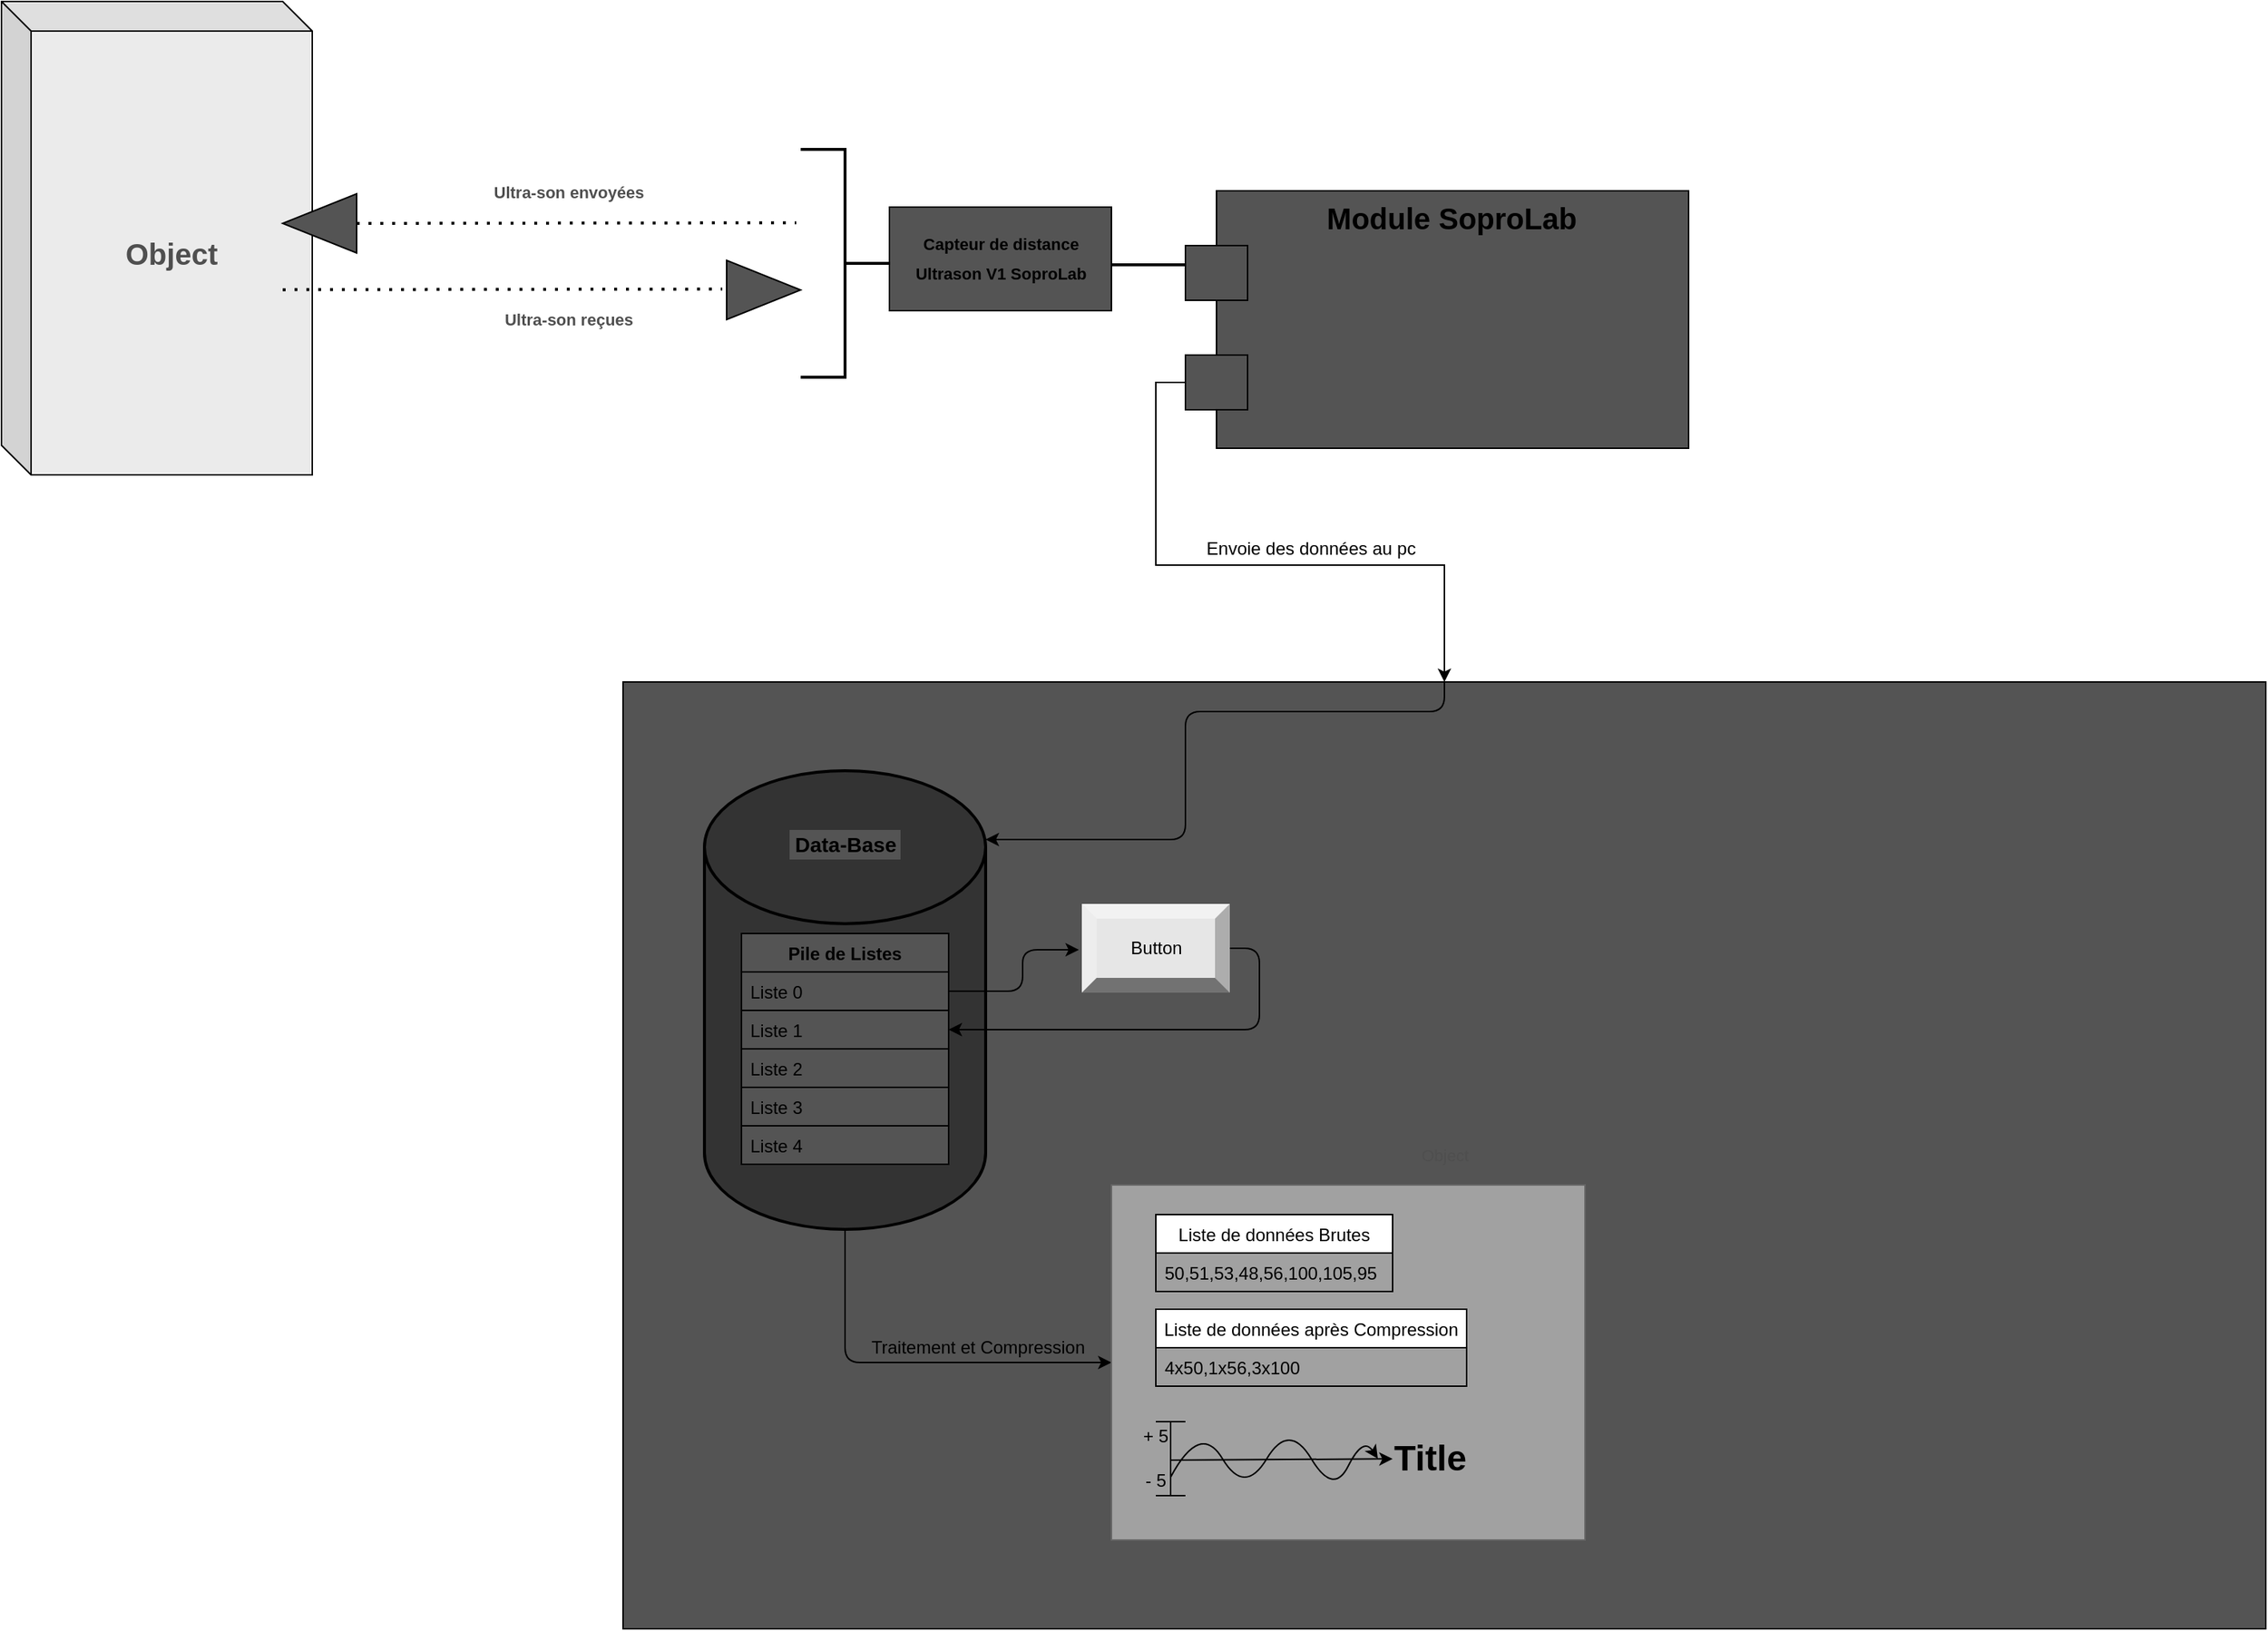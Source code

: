 <mxfile version="14.7.2" type="github">
  <diagram id="qy9EWmMD1HwXzlRcthMH" name="Page-1">
    <mxGraphModel dx="478" dy="465" grid="1" gridSize="10" guides="1" tooltips="1" connect="1" arrows="1" fold="1" page="1" pageScale="1" pageWidth="827" pageHeight="1169" math="0" shadow="0">
      <root>
        <mxCell id="0" />
        <mxCell id="1" parent="0" />
        <mxCell id="YDDml-Z9Vrtt6Zy8maYf-40" value="Object" style="html=1;labelBackgroundColor=none;fontSize=11;fontColor=#4F4F4F;strokeColor=#000000;verticalAlign=middle;fillColor=#545454;" parent="1" vertex="1">
          <mxGeometry x="450" y="870" width="1110" height="640" as="geometry" />
        </mxCell>
        <mxCell id="YDDml-Z9Vrtt6Zy8maYf-1" value="" style="strokeWidth=2;html=1;shape=mxgraph.flowchart.database;whiteSpace=wrap;fillColor=#333333;" parent="1" vertex="1">
          <mxGeometry x="505" y="930" width="190" height="310" as="geometry" />
        </mxCell>
        <mxCell id="YDDml-Z9Vrtt6Zy8maYf-10" value="Pile de Listes" style="swimlane;fontStyle=1;childLayout=stackLayout;horizontal=1;startSize=26;horizontalStack=0;resizeParent=1;resizeParentMax=0;resizeLast=0;collapsible=1;marginBottom=0;fillColor=#545454;" parent="1" vertex="1">
          <mxGeometry x="530" y="1040" width="140" height="156" as="geometry">
            <mxRectangle x="455" y="120" width="110" height="26" as="alternateBounds" />
          </mxGeometry>
        </mxCell>
        <mxCell id="YDDml-Z9Vrtt6Zy8maYf-11" value="Liste 0" style="text;align=left;verticalAlign=top;spacingLeft=4;spacingRight=4;overflow=hidden;rotatable=0;points=[[0,0.5],[1,0.5]];portConstraint=eastwest;labelBorderColor=none;labelBackgroundColor=none;strokeColor=#000000;fillColor=#545454;" parent="YDDml-Z9Vrtt6Zy8maYf-10" vertex="1">
          <mxGeometry y="26" width="140" height="26" as="geometry" />
        </mxCell>
        <mxCell id="YDDml-Z9Vrtt6Zy8maYf-12" value="Liste 1" style="text;fillColor=#545454;align=left;verticalAlign=middle;spacingLeft=4;spacingRight=4;overflow=hidden;rotatable=0;points=[[0,0.5],[1,0.5]];portConstraint=eastwest;strokeColor=#000000;" parent="YDDml-Z9Vrtt6Zy8maYf-10" vertex="1">
          <mxGeometry y="52" width="140" height="26" as="geometry" />
        </mxCell>
        <mxCell id="YDDml-Z9Vrtt6Zy8maYf-13" value="Liste 2" style="text;fillColor=#545454;align=left;verticalAlign=top;spacingLeft=4;spacingRight=4;overflow=hidden;rotatable=0;points=[[0,0.5],[1,0.5]];portConstraint=eastwest;strokeColor=#000000;" parent="YDDml-Z9Vrtt6Zy8maYf-10" vertex="1">
          <mxGeometry y="78" width="140" height="26" as="geometry" />
        </mxCell>
        <mxCell id="YDDml-Z9Vrtt6Zy8maYf-15" value="Liste 3" style="text;fillColor=#545454;align=left;verticalAlign=middle;spacingLeft=4;spacingRight=4;overflow=hidden;rotatable=0;points=[[0,0.5],[1,0.5]];portConstraint=eastwest;strokeColor=#000000;" parent="YDDml-Z9Vrtt6Zy8maYf-10" vertex="1">
          <mxGeometry y="104" width="140" height="26" as="geometry" />
        </mxCell>
        <mxCell id="YDDml-Z9Vrtt6Zy8maYf-16" value="Liste 4" style="text;fillColor=#545454;align=left;verticalAlign=middle;spacingLeft=4;spacingRight=4;overflow=hidden;rotatable=0;points=[[0,0.5],[1,0.5]];portConstraint=eastwest;strokeColor=#000000;" parent="YDDml-Z9Vrtt6Zy8maYf-10" vertex="1">
          <mxGeometry y="130" width="140" height="26" as="geometry" />
        </mxCell>
        <mxCell id="YDDml-Z9Vrtt6Zy8maYf-14" value="&lt;font style=&quot;font-size: 14px&quot;&gt;&lt;b&gt;Data-Base&lt;/b&gt;&lt;/font&gt;" style="text;html=1;strokeColor=none;fillColor=#545454;align=center;verticalAlign=middle;whiteSpace=wrap;rounded=0;" parent="1" vertex="1">
          <mxGeometry x="562.5" y="970" width="75" height="20" as="geometry" />
        </mxCell>
        <mxCell id="YDDml-Z9Vrtt6Zy8maYf-41" style="edgeStyle=orthogonalEdgeStyle;rounded=0;orthogonalLoop=1;jettySize=auto;html=1;exitX=0;exitY=0;exitDx=0;exitDy=129.5;exitPerimeter=0;entryX=0.5;entryY=0;entryDx=0;entryDy=0;fontSize=11;fontColor=#4F4F4F;" parent="1" source="YDDml-Z9Vrtt6Zy8maYf-17" target="YDDml-Z9Vrtt6Zy8maYf-40" edge="1">
          <mxGeometry relative="1" as="geometry" />
        </mxCell>
        <mxCell id="YDDml-Z9Vrtt6Zy8maYf-17" value="Module SoproLab" style="shape=module;align=left;spacingLeft=20;align=center;verticalAlign=top;labelBackgroundColor=none;fontColor=#000000;strokeColor=#000000;fillColor=#545454;jettyWidth=42;jettyHeight=37;fontStyle=1;fontSize=20;" parent="1" vertex="1">
          <mxGeometry x="830" y="538" width="340" height="174" as="geometry" />
        </mxCell>
        <mxCell id="YDDml-Z9Vrtt6Zy8maYf-18" value="&lt;h1 itemprop=&quot;name&quot; style=&quot;font-size: 11px&quot; align=&quot;center&quot;&gt;Capteur de distance &lt;br&gt;&lt;/h1&gt;&lt;h1 itemprop=&quot;name&quot; style=&quot;font-size: 11px&quot; align=&quot;center&quot;&gt;Ultrason V1 SoproLab&lt;/h1&gt;" style="html=1;labelBackgroundColor=none;fontSize=20;fontColor=#000000;strokeColor=#000000;fillColor=#545454;verticalAlign=middle;align=center;" parent="1" vertex="1">
          <mxGeometry x="630" y="549" width="150" height="70" as="geometry" />
        </mxCell>
        <mxCell id="YDDml-Z9Vrtt6Zy8maYf-21" value="" style="line;strokeWidth=2;html=1;labelBackgroundColor=none;fontSize=11;fontColor=#000000;fillColor=#545454;verticalAlign=middle;" parent="1" vertex="1">
          <mxGeometry x="780" y="583" width="50" height="10" as="geometry" />
        </mxCell>
        <mxCell id="YDDml-Z9Vrtt6Zy8maYf-26" value="" style="strokeWidth=2;html=1;shape=mxgraph.flowchart.annotation_2;align=left;labelPosition=right;pointerEvents=1;labelBackgroundColor=none;fontSize=11;fontColor=#000000;fillColor=#545454;rotation=-180;" parent="1" vertex="1">
          <mxGeometry x="570" y="510" width="60" height="154" as="geometry" />
        </mxCell>
        <mxCell id="YDDml-Z9Vrtt6Zy8maYf-28" value="&lt;font size=&quot;1&quot;&gt;&lt;b style=&quot;font-size: 20px&quot;&gt;Object&lt;/b&gt;&lt;/font&gt;" style="shape=cube;whiteSpace=wrap;html=1;boundedLbl=1;backgroundOutline=1;darkOpacity=0.05;darkOpacity2=0.1;labelBackgroundColor=none;fontSize=11;strokeColor=#000000;verticalAlign=middle;fontColor=#4F4F4F;fillColor=#EBEBEB;" parent="1" vertex="1">
          <mxGeometry x="30" y="410" width="210" height="320" as="geometry" />
        </mxCell>
        <mxCell id="YDDml-Z9Vrtt6Zy8maYf-29" value="" style="endArrow=none;dashed=1;html=1;dashPattern=1 3;strokeWidth=2;fontSize=11;fontColor=#000000;entryX=1.049;entryY=0.678;entryDx=0;entryDy=0;entryPerimeter=0;" parent="1" target="YDDml-Z9Vrtt6Zy8maYf-26" edge="1">
          <mxGeometry width="50" height="50" relative="1" as="geometry">
            <mxPoint x="270" y="560" as="sourcePoint" />
            <mxPoint x="560" y="560" as="targetPoint" />
          </mxGeometry>
        </mxCell>
        <mxCell id="YDDml-Z9Vrtt6Zy8maYf-30" value="" style="shape=singleArrow;direction=west;whiteSpace=wrap;html=1;labelBackgroundColor=none;fontSize=11;fontColor=#000000;strokeColor=#000000;fillColor=#545454;verticalAlign=middle;arrowWidth=0.084;arrowSize=1;" parent="1" vertex="1">
          <mxGeometry x="220" y="540" width="50" height="40" as="geometry" />
        </mxCell>
        <mxCell id="YDDml-Z9Vrtt6Zy8maYf-31" value="" style="endArrow=none;dashed=1;html=1;dashPattern=1 3;strokeWidth=2;fontSize=11;fontColor=#000000;entryX=1.049;entryY=0.678;entryDx=0;entryDy=0;entryPerimeter=0;" parent="1" edge="1">
          <mxGeometry width="50" height="50" relative="1" as="geometry">
            <mxPoint x="220" y="604.82" as="sourcePoint" />
            <mxPoint x="517.06" y="604.408" as="targetPoint" />
          </mxGeometry>
        </mxCell>
        <mxCell id="YDDml-Z9Vrtt6Zy8maYf-32" value="" style="shape=singleArrow;direction=east;whiteSpace=wrap;html=1;labelBackgroundColor=none;fontSize=11;fontColor=#000000;strokeColor=#000000;fillColor=#545454;verticalAlign=middle;arrowWidth=0.084;arrowSize=1;" parent="1" vertex="1">
          <mxGeometry x="520" y="585" width="50" height="40" as="geometry" />
        </mxCell>
        <mxCell id="YDDml-Z9Vrtt6Zy8maYf-33" value="&lt;b&gt;Ultra-son envoyées&lt;br&gt;&lt;/b&gt;" style="text;html=1;strokeColor=none;fillColor=none;align=center;verticalAlign=middle;whiteSpace=wrap;rounded=0;labelBackgroundColor=none;fontSize=11;fontColor=#4F4F4F;" parent="1" vertex="1">
          <mxGeometry x="358" y="529" width="111" height="20" as="geometry" />
        </mxCell>
        <mxCell id="YDDml-Z9Vrtt6Zy8maYf-34" value="&lt;b&gt;Ultra-son reçues&lt;br&gt;&lt;/b&gt;" style="text;html=1;strokeColor=none;fillColor=none;align=center;verticalAlign=middle;whiteSpace=wrap;rounded=0;labelBackgroundColor=none;fontSize=11;fontColor=#4F4F4F;" parent="1" vertex="1">
          <mxGeometry x="358" y="615" width="111" height="20" as="geometry" />
        </mxCell>
        <mxCell id="2D0U1DWmzdw6n1-pY02c-1" value="Envoie des données au pc" style="text;html=1;strokeColor=none;fillColor=none;align=center;verticalAlign=middle;whiteSpace=wrap;rounded=0;" parent="1" vertex="1">
          <mxGeometry x="840" y="770" width="150" height="20" as="geometry" />
        </mxCell>
        <mxCell id="2D0U1DWmzdw6n1-pY02c-8" value="" style="edgeStyle=segmentEdgeStyle;endArrow=classic;html=1;exitX=0.5;exitY=0;exitDx=0;exitDy=0;entryX=1;entryY=0.15;entryDx=0;entryDy=0;entryPerimeter=0;" parent="1" source="YDDml-Z9Vrtt6Zy8maYf-40" target="YDDml-Z9Vrtt6Zy8maYf-1" edge="1">
          <mxGeometry width="50" height="50" relative="1" as="geometry">
            <mxPoint x="780" y="970" as="sourcePoint" />
            <mxPoint x="830" y="920" as="targetPoint" />
            <Array as="points">
              <mxPoint x="1005" y="890" />
              <mxPoint x="830" y="890" />
              <mxPoint x="830" y="977" />
            </Array>
          </mxGeometry>
        </mxCell>
        <mxCell id="2D0U1DWmzdw6n1-pY02c-7" value="Button" style="labelPosition=center;verticalLabelPosition=middle;align=center;html=1;shape=mxgraph.basic.shaded_button;dx=10;fillColor=#E6E6E6;strokeColor=none;" parent="1" vertex="1">
          <mxGeometry x="760" y="1020" width="100" height="60" as="geometry" />
        </mxCell>
        <mxCell id="2D0U1DWmzdw6n1-pY02c-9" value="" style="edgeStyle=segmentEdgeStyle;endArrow=classic;html=1;exitX=1;exitY=0.25;exitDx=0;exitDy=0;" parent="1" source="YDDml-Z9Vrtt6Zy8maYf-10" edge="1">
          <mxGeometry width="50" height="50" relative="1" as="geometry">
            <mxPoint x="830" y="980" as="sourcePoint" />
            <mxPoint x="758" y="1051" as="targetPoint" />
            <Array as="points">
              <mxPoint x="720" y="1079" />
              <mxPoint x="720" y="1051" />
            </Array>
          </mxGeometry>
        </mxCell>
        <mxCell id="2D0U1DWmzdw6n1-pY02c-10" value="" style="edgeStyle=segmentEdgeStyle;endArrow=classic;html=1;entryX=1;entryY=0.5;entryDx=0;entryDy=0;" parent="1" target="YDDml-Z9Vrtt6Zy8maYf-12" edge="1">
          <mxGeometry width="50" height="50" relative="1" as="geometry">
            <mxPoint x="860" y="1050" as="sourcePoint" />
            <mxPoint x="910" y="1000" as="targetPoint" />
            <Array as="points">
              <mxPoint x="880" y="1050" />
              <mxPoint x="880" y="1105" />
            </Array>
          </mxGeometry>
        </mxCell>
        <mxCell id="2D0U1DWmzdw6n1-pY02c-11" value="" style="edgeStyle=segmentEdgeStyle;endArrow=classic;html=1;exitX=0.5;exitY=1;exitDx=0;exitDy=0;exitPerimeter=0;" parent="1" source="YDDml-Z9Vrtt6Zy8maYf-1" target="2D0U1DWmzdw6n1-pY02c-14" edge="1">
          <mxGeometry width="50" height="50" relative="1" as="geometry">
            <mxPoint x="590" y="1320" as="sourcePoint" />
            <mxPoint x="600" y="1320" as="targetPoint" />
            <Array as="points">
              <mxPoint x="600" y="1330" />
            </Array>
          </mxGeometry>
        </mxCell>
        <mxCell id="2D0U1DWmzdw6n1-pY02c-14" value="" style="html=1;labelBackgroundColor=none;fontSize=11;fontColor=#333333;strokeColor=#666666;verticalAlign=middle;fillColor=#A1A1A1;" parent="1" vertex="1">
          <mxGeometry x="780" y="1210" width="320" height="240" as="geometry" />
        </mxCell>
        <mxCell id="2D0U1DWmzdw6n1-pY02c-15" value="Traitement et Compression" style="text;html=1;strokeColor=none;fillColor=none;align=center;verticalAlign=middle;whiteSpace=wrap;rounded=0;shadow=1;sketch=1;" parent="1" vertex="1">
          <mxGeometry x="600" y="1310" width="180" height="20" as="geometry" />
        </mxCell>
        <mxCell id="PynY9uUSVQdF-58scHv3-1" value="Liste de données Brutes" style="swimlane;fontStyle=0;childLayout=stackLayout;horizontal=1;startSize=26;horizontalStack=0;resizeParent=1;resizeParentMax=0;resizeLast=0;collapsible=1;marginBottom=0;" vertex="1" parent="1">
          <mxGeometry x="810" y="1230" width="160" height="52" as="geometry" />
        </mxCell>
        <mxCell id="PynY9uUSVQdF-58scHv3-2" value="50,51,53,48,56,100,105,95" style="text;strokeColor=none;fillColor=none;align=left;verticalAlign=top;spacingLeft=4;spacingRight=4;overflow=hidden;rotatable=0;points=[[0,0.5],[1,0.5]];portConstraint=eastwest;" vertex="1" parent="PynY9uUSVQdF-58scHv3-1">
          <mxGeometry y="26" width="160" height="26" as="geometry" />
        </mxCell>
        <mxCell id="PynY9uUSVQdF-58scHv3-5" value="Liste de données après Compression" style="swimlane;fontStyle=0;childLayout=stackLayout;horizontal=1;startSize=26;horizontalStack=0;resizeParent=1;resizeParentMax=0;resizeLast=0;collapsible=1;marginBottom=0;" vertex="1" parent="1">
          <mxGeometry x="810" y="1294" width="210" height="52" as="geometry" />
        </mxCell>
        <mxCell id="PynY9uUSVQdF-58scHv3-6" value="4x50,1x56,3x100" style="text;strokeColor=none;fillColor=none;align=left;verticalAlign=top;spacingLeft=4;spacingRight=4;overflow=hidden;rotatable=0;points=[[0,0.5],[1,0.5]];portConstraint=eastwest;" vertex="1" parent="PynY9uUSVQdF-58scHv3-5">
          <mxGeometry y="26" width="210" height="26" as="geometry" />
        </mxCell>
        <mxCell id="PynY9uUSVQdF-58scHv3-10" value="" style="shape=crossbar;whiteSpace=wrap;html=1;rounded=1;direction=south;" vertex="1" parent="1">
          <mxGeometry x="810" y="1370" width="20" height="50" as="geometry" />
        </mxCell>
        <mxCell id="PynY9uUSVQdF-58scHv3-11" value="" style="endArrow=classic;html=1;startArrow=none;" edge="1" parent="1" target="PynY9uUSVQdF-58scHv3-15">
          <mxGeometry width="50" height="50" relative="1" as="geometry">
            <mxPoint x="820" y="1396" as="sourcePoint" />
            <mxPoint x="870" y="1370" as="targetPoint" />
            <Array as="points" />
          </mxGeometry>
        </mxCell>
        <mxCell id="PynY9uUSVQdF-58scHv3-15" value="Title" style="text;strokeColor=none;fillColor=none;html=1;fontSize=24;fontStyle=1;verticalAlign=middle;align=center;" vertex="1" parent="1">
          <mxGeometry x="970" y="1375" width="50" height="40" as="geometry" />
        </mxCell>
        <mxCell id="PynY9uUSVQdF-58scHv3-18" value="+ 5" style="text;html=1;strokeColor=none;fillColor=none;align=center;verticalAlign=middle;whiteSpace=wrap;rounded=0;" vertex="1" parent="1">
          <mxGeometry x="790" y="1370" width="40" height="20" as="geometry" />
        </mxCell>
        <mxCell id="PynY9uUSVQdF-58scHv3-19" value="- 5" style="text;html=1;strokeColor=none;fillColor=none;align=center;verticalAlign=middle;whiteSpace=wrap;rounded=0;" vertex="1" parent="1">
          <mxGeometry x="800" y="1400" width="20" height="20" as="geometry" />
        </mxCell>
        <mxCell id="PynY9uUSVQdF-58scHv3-22" value="" style="curved=1;endArrow=classic;html=1;exitX=0.75;exitY=0.5;exitDx=0;exitDy=0;exitPerimeter=0;" edge="1" parent="1" source="PynY9uUSVQdF-58scHv3-10">
          <mxGeometry width="50" height="50" relative="1" as="geometry">
            <mxPoint x="840" y="1430" as="sourcePoint" />
            <mxPoint x="960" y="1395" as="targetPoint" />
            <Array as="points">
              <mxPoint x="840" y="1370" />
              <mxPoint x="870" y="1420" />
              <mxPoint x="900" y="1370" />
              <mxPoint x="930" y="1420" />
              <mxPoint x="950" y="1380" />
            </Array>
          </mxGeometry>
        </mxCell>
      </root>
    </mxGraphModel>
  </diagram>
</mxfile>
